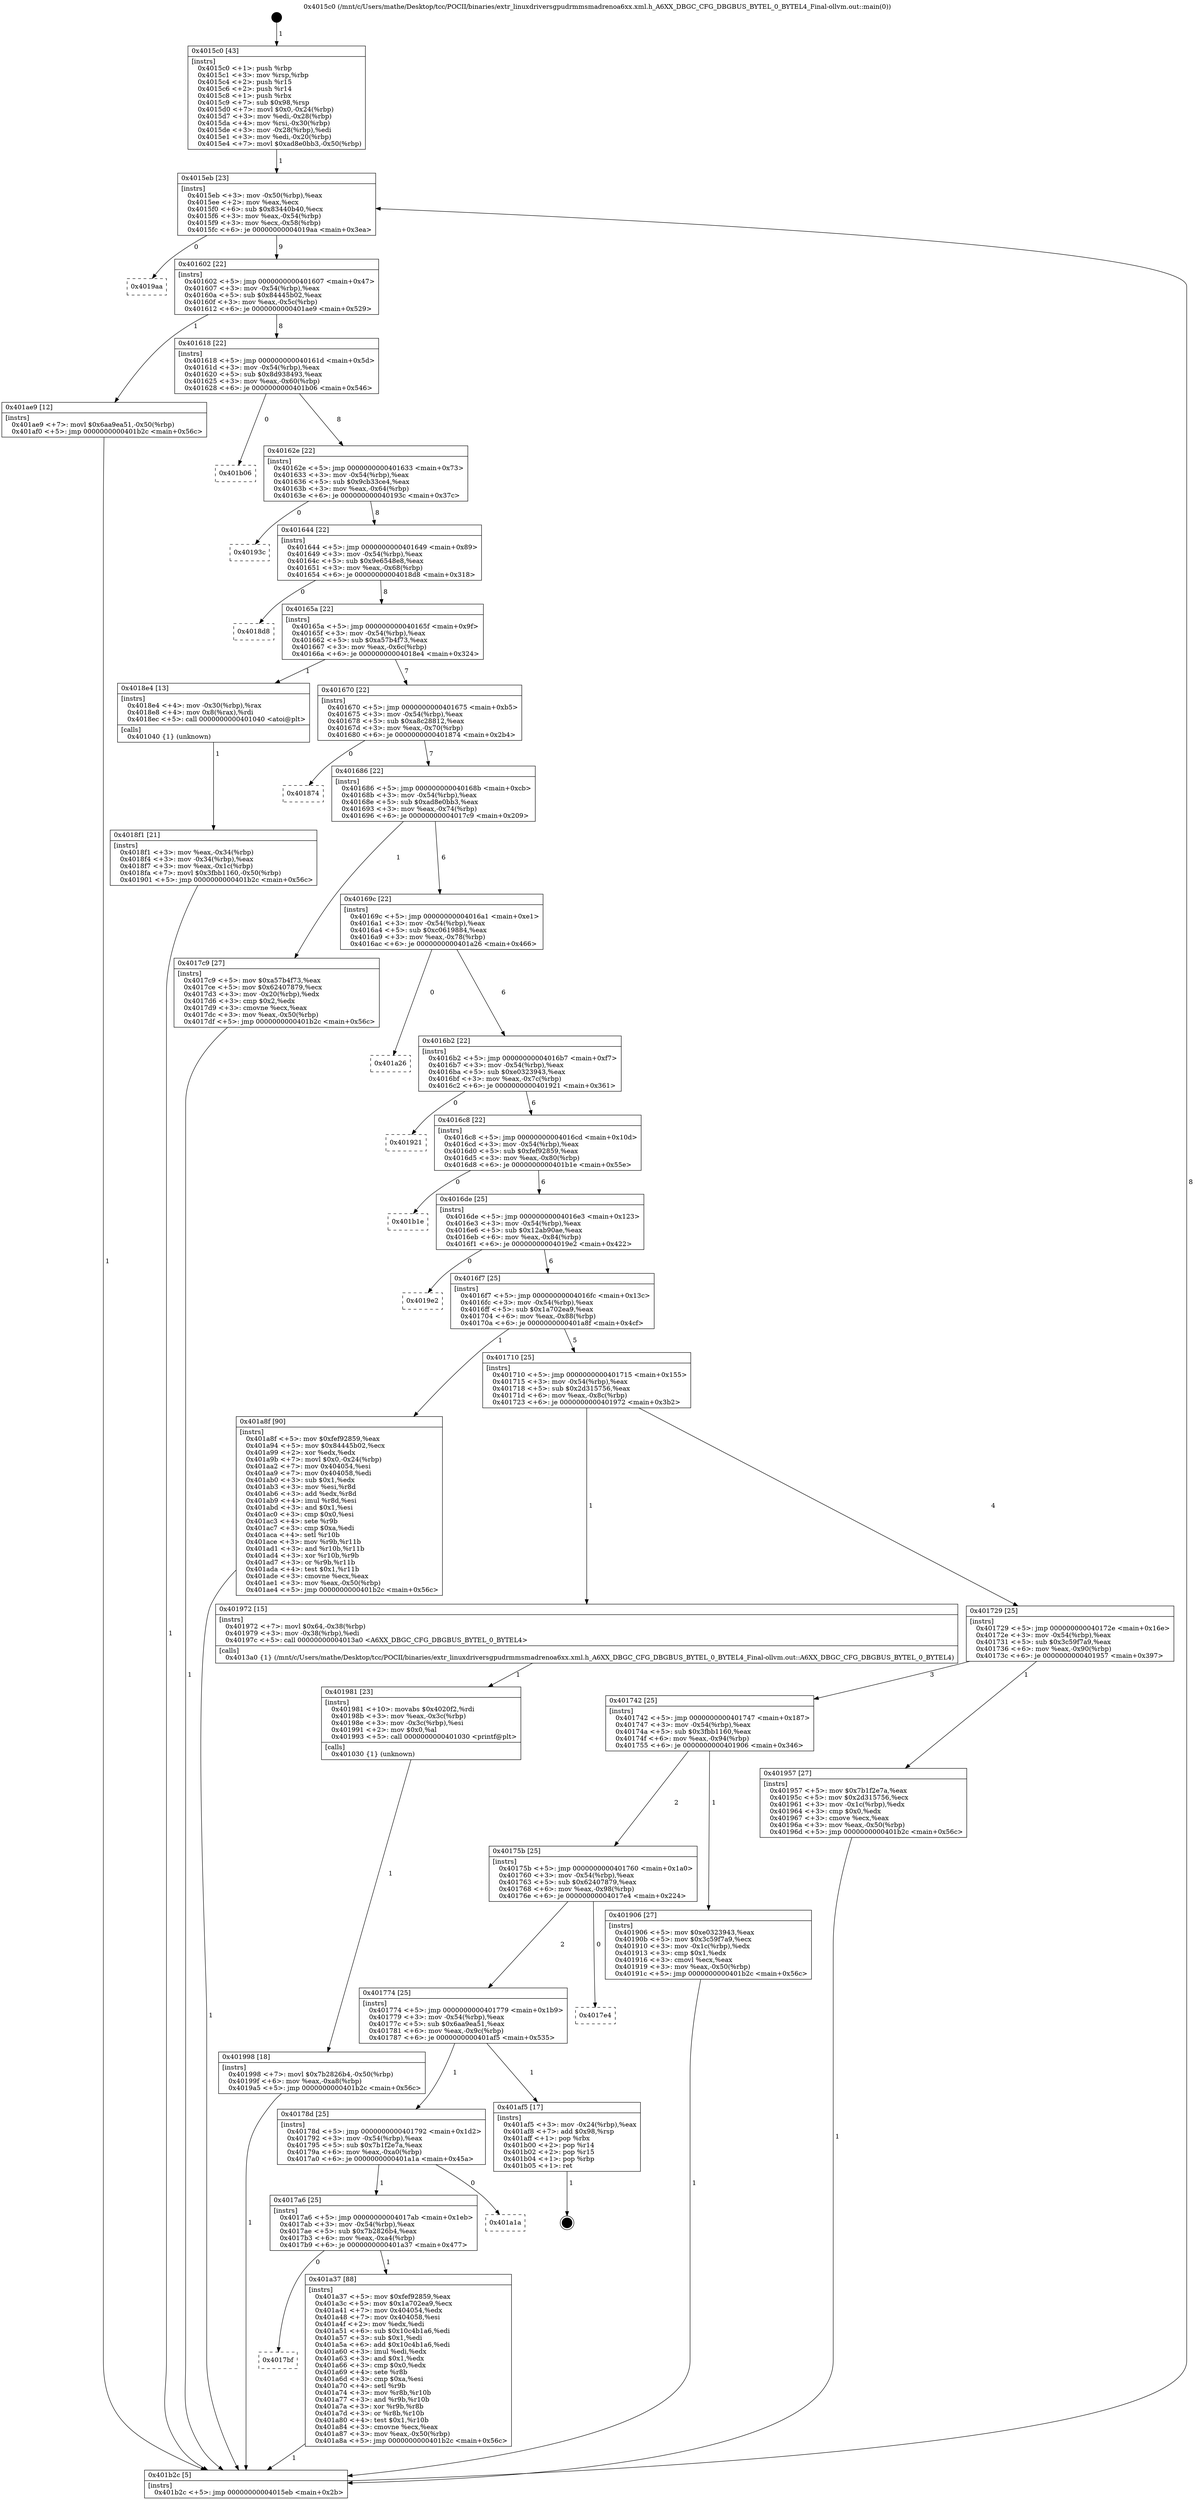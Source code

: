 digraph "0x4015c0" {
  label = "0x4015c0 (/mnt/c/Users/mathe/Desktop/tcc/POCII/binaries/extr_linuxdriversgpudrmmsmadrenoa6xx.xml.h_A6XX_DBGC_CFG_DBGBUS_BYTEL_0_BYTEL4_Final-ollvm.out::main(0))"
  labelloc = "t"
  node[shape=record]

  Entry [label="",width=0.3,height=0.3,shape=circle,fillcolor=black,style=filled]
  "0x4015eb" [label="{
     0x4015eb [23]\l
     | [instrs]\l
     &nbsp;&nbsp;0x4015eb \<+3\>: mov -0x50(%rbp),%eax\l
     &nbsp;&nbsp;0x4015ee \<+2\>: mov %eax,%ecx\l
     &nbsp;&nbsp;0x4015f0 \<+6\>: sub $0x83440b40,%ecx\l
     &nbsp;&nbsp;0x4015f6 \<+3\>: mov %eax,-0x54(%rbp)\l
     &nbsp;&nbsp;0x4015f9 \<+3\>: mov %ecx,-0x58(%rbp)\l
     &nbsp;&nbsp;0x4015fc \<+6\>: je 00000000004019aa \<main+0x3ea\>\l
  }"]
  "0x4019aa" [label="{
     0x4019aa\l
  }", style=dashed]
  "0x401602" [label="{
     0x401602 [22]\l
     | [instrs]\l
     &nbsp;&nbsp;0x401602 \<+5\>: jmp 0000000000401607 \<main+0x47\>\l
     &nbsp;&nbsp;0x401607 \<+3\>: mov -0x54(%rbp),%eax\l
     &nbsp;&nbsp;0x40160a \<+5\>: sub $0x84445b02,%eax\l
     &nbsp;&nbsp;0x40160f \<+3\>: mov %eax,-0x5c(%rbp)\l
     &nbsp;&nbsp;0x401612 \<+6\>: je 0000000000401ae9 \<main+0x529\>\l
  }"]
  Exit [label="",width=0.3,height=0.3,shape=circle,fillcolor=black,style=filled,peripheries=2]
  "0x401ae9" [label="{
     0x401ae9 [12]\l
     | [instrs]\l
     &nbsp;&nbsp;0x401ae9 \<+7\>: movl $0x6aa9ea51,-0x50(%rbp)\l
     &nbsp;&nbsp;0x401af0 \<+5\>: jmp 0000000000401b2c \<main+0x56c\>\l
  }"]
  "0x401618" [label="{
     0x401618 [22]\l
     | [instrs]\l
     &nbsp;&nbsp;0x401618 \<+5\>: jmp 000000000040161d \<main+0x5d\>\l
     &nbsp;&nbsp;0x40161d \<+3\>: mov -0x54(%rbp),%eax\l
     &nbsp;&nbsp;0x401620 \<+5\>: sub $0x8d938493,%eax\l
     &nbsp;&nbsp;0x401625 \<+3\>: mov %eax,-0x60(%rbp)\l
     &nbsp;&nbsp;0x401628 \<+6\>: je 0000000000401b06 \<main+0x546\>\l
  }"]
  "0x4017bf" [label="{
     0x4017bf\l
  }", style=dashed]
  "0x401b06" [label="{
     0x401b06\l
  }", style=dashed]
  "0x40162e" [label="{
     0x40162e [22]\l
     | [instrs]\l
     &nbsp;&nbsp;0x40162e \<+5\>: jmp 0000000000401633 \<main+0x73\>\l
     &nbsp;&nbsp;0x401633 \<+3\>: mov -0x54(%rbp),%eax\l
     &nbsp;&nbsp;0x401636 \<+5\>: sub $0x9cb33ce4,%eax\l
     &nbsp;&nbsp;0x40163b \<+3\>: mov %eax,-0x64(%rbp)\l
     &nbsp;&nbsp;0x40163e \<+6\>: je 000000000040193c \<main+0x37c\>\l
  }"]
  "0x401a37" [label="{
     0x401a37 [88]\l
     | [instrs]\l
     &nbsp;&nbsp;0x401a37 \<+5\>: mov $0xfef92859,%eax\l
     &nbsp;&nbsp;0x401a3c \<+5\>: mov $0x1a702ea9,%ecx\l
     &nbsp;&nbsp;0x401a41 \<+7\>: mov 0x404054,%edx\l
     &nbsp;&nbsp;0x401a48 \<+7\>: mov 0x404058,%esi\l
     &nbsp;&nbsp;0x401a4f \<+2\>: mov %edx,%edi\l
     &nbsp;&nbsp;0x401a51 \<+6\>: sub $0x10c4b1a6,%edi\l
     &nbsp;&nbsp;0x401a57 \<+3\>: sub $0x1,%edi\l
     &nbsp;&nbsp;0x401a5a \<+6\>: add $0x10c4b1a6,%edi\l
     &nbsp;&nbsp;0x401a60 \<+3\>: imul %edi,%edx\l
     &nbsp;&nbsp;0x401a63 \<+3\>: and $0x1,%edx\l
     &nbsp;&nbsp;0x401a66 \<+3\>: cmp $0x0,%edx\l
     &nbsp;&nbsp;0x401a69 \<+4\>: sete %r8b\l
     &nbsp;&nbsp;0x401a6d \<+3\>: cmp $0xa,%esi\l
     &nbsp;&nbsp;0x401a70 \<+4\>: setl %r9b\l
     &nbsp;&nbsp;0x401a74 \<+3\>: mov %r8b,%r10b\l
     &nbsp;&nbsp;0x401a77 \<+3\>: and %r9b,%r10b\l
     &nbsp;&nbsp;0x401a7a \<+3\>: xor %r9b,%r8b\l
     &nbsp;&nbsp;0x401a7d \<+3\>: or %r8b,%r10b\l
     &nbsp;&nbsp;0x401a80 \<+4\>: test $0x1,%r10b\l
     &nbsp;&nbsp;0x401a84 \<+3\>: cmovne %ecx,%eax\l
     &nbsp;&nbsp;0x401a87 \<+3\>: mov %eax,-0x50(%rbp)\l
     &nbsp;&nbsp;0x401a8a \<+5\>: jmp 0000000000401b2c \<main+0x56c\>\l
  }"]
  "0x40193c" [label="{
     0x40193c\l
  }", style=dashed]
  "0x401644" [label="{
     0x401644 [22]\l
     | [instrs]\l
     &nbsp;&nbsp;0x401644 \<+5\>: jmp 0000000000401649 \<main+0x89\>\l
     &nbsp;&nbsp;0x401649 \<+3\>: mov -0x54(%rbp),%eax\l
     &nbsp;&nbsp;0x40164c \<+5\>: sub $0x9e6548e8,%eax\l
     &nbsp;&nbsp;0x401651 \<+3\>: mov %eax,-0x68(%rbp)\l
     &nbsp;&nbsp;0x401654 \<+6\>: je 00000000004018d8 \<main+0x318\>\l
  }"]
  "0x4017a6" [label="{
     0x4017a6 [25]\l
     | [instrs]\l
     &nbsp;&nbsp;0x4017a6 \<+5\>: jmp 00000000004017ab \<main+0x1eb\>\l
     &nbsp;&nbsp;0x4017ab \<+3\>: mov -0x54(%rbp),%eax\l
     &nbsp;&nbsp;0x4017ae \<+5\>: sub $0x7b2826b4,%eax\l
     &nbsp;&nbsp;0x4017b3 \<+6\>: mov %eax,-0xa4(%rbp)\l
     &nbsp;&nbsp;0x4017b9 \<+6\>: je 0000000000401a37 \<main+0x477\>\l
  }"]
  "0x4018d8" [label="{
     0x4018d8\l
  }", style=dashed]
  "0x40165a" [label="{
     0x40165a [22]\l
     | [instrs]\l
     &nbsp;&nbsp;0x40165a \<+5\>: jmp 000000000040165f \<main+0x9f\>\l
     &nbsp;&nbsp;0x40165f \<+3\>: mov -0x54(%rbp),%eax\l
     &nbsp;&nbsp;0x401662 \<+5\>: sub $0xa57b4f73,%eax\l
     &nbsp;&nbsp;0x401667 \<+3\>: mov %eax,-0x6c(%rbp)\l
     &nbsp;&nbsp;0x40166a \<+6\>: je 00000000004018e4 \<main+0x324\>\l
  }"]
  "0x401a1a" [label="{
     0x401a1a\l
  }", style=dashed]
  "0x4018e4" [label="{
     0x4018e4 [13]\l
     | [instrs]\l
     &nbsp;&nbsp;0x4018e4 \<+4\>: mov -0x30(%rbp),%rax\l
     &nbsp;&nbsp;0x4018e8 \<+4\>: mov 0x8(%rax),%rdi\l
     &nbsp;&nbsp;0x4018ec \<+5\>: call 0000000000401040 \<atoi@plt\>\l
     | [calls]\l
     &nbsp;&nbsp;0x401040 \{1\} (unknown)\l
  }"]
  "0x401670" [label="{
     0x401670 [22]\l
     | [instrs]\l
     &nbsp;&nbsp;0x401670 \<+5\>: jmp 0000000000401675 \<main+0xb5\>\l
     &nbsp;&nbsp;0x401675 \<+3\>: mov -0x54(%rbp),%eax\l
     &nbsp;&nbsp;0x401678 \<+5\>: sub $0xa8c28812,%eax\l
     &nbsp;&nbsp;0x40167d \<+3\>: mov %eax,-0x70(%rbp)\l
     &nbsp;&nbsp;0x401680 \<+6\>: je 0000000000401874 \<main+0x2b4\>\l
  }"]
  "0x40178d" [label="{
     0x40178d [25]\l
     | [instrs]\l
     &nbsp;&nbsp;0x40178d \<+5\>: jmp 0000000000401792 \<main+0x1d2\>\l
     &nbsp;&nbsp;0x401792 \<+3\>: mov -0x54(%rbp),%eax\l
     &nbsp;&nbsp;0x401795 \<+5\>: sub $0x7b1f2e7a,%eax\l
     &nbsp;&nbsp;0x40179a \<+6\>: mov %eax,-0xa0(%rbp)\l
     &nbsp;&nbsp;0x4017a0 \<+6\>: je 0000000000401a1a \<main+0x45a\>\l
  }"]
  "0x401874" [label="{
     0x401874\l
  }", style=dashed]
  "0x401686" [label="{
     0x401686 [22]\l
     | [instrs]\l
     &nbsp;&nbsp;0x401686 \<+5\>: jmp 000000000040168b \<main+0xcb\>\l
     &nbsp;&nbsp;0x40168b \<+3\>: mov -0x54(%rbp),%eax\l
     &nbsp;&nbsp;0x40168e \<+5\>: sub $0xad8e0bb3,%eax\l
     &nbsp;&nbsp;0x401693 \<+3\>: mov %eax,-0x74(%rbp)\l
     &nbsp;&nbsp;0x401696 \<+6\>: je 00000000004017c9 \<main+0x209\>\l
  }"]
  "0x401af5" [label="{
     0x401af5 [17]\l
     | [instrs]\l
     &nbsp;&nbsp;0x401af5 \<+3\>: mov -0x24(%rbp),%eax\l
     &nbsp;&nbsp;0x401af8 \<+7\>: add $0x98,%rsp\l
     &nbsp;&nbsp;0x401aff \<+1\>: pop %rbx\l
     &nbsp;&nbsp;0x401b00 \<+2\>: pop %r14\l
     &nbsp;&nbsp;0x401b02 \<+2\>: pop %r15\l
     &nbsp;&nbsp;0x401b04 \<+1\>: pop %rbp\l
     &nbsp;&nbsp;0x401b05 \<+1\>: ret\l
  }"]
  "0x4017c9" [label="{
     0x4017c9 [27]\l
     | [instrs]\l
     &nbsp;&nbsp;0x4017c9 \<+5\>: mov $0xa57b4f73,%eax\l
     &nbsp;&nbsp;0x4017ce \<+5\>: mov $0x62407879,%ecx\l
     &nbsp;&nbsp;0x4017d3 \<+3\>: mov -0x20(%rbp),%edx\l
     &nbsp;&nbsp;0x4017d6 \<+3\>: cmp $0x2,%edx\l
     &nbsp;&nbsp;0x4017d9 \<+3\>: cmovne %ecx,%eax\l
     &nbsp;&nbsp;0x4017dc \<+3\>: mov %eax,-0x50(%rbp)\l
     &nbsp;&nbsp;0x4017df \<+5\>: jmp 0000000000401b2c \<main+0x56c\>\l
  }"]
  "0x40169c" [label="{
     0x40169c [22]\l
     | [instrs]\l
     &nbsp;&nbsp;0x40169c \<+5\>: jmp 00000000004016a1 \<main+0xe1\>\l
     &nbsp;&nbsp;0x4016a1 \<+3\>: mov -0x54(%rbp),%eax\l
     &nbsp;&nbsp;0x4016a4 \<+5\>: sub $0xc0619884,%eax\l
     &nbsp;&nbsp;0x4016a9 \<+3\>: mov %eax,-0x78(%rbp)\l
     &nbsp;&nbsp;0x4016ac \<+6\>: je 0000000000401a26 \<main+0x466\>\l
  }"]
  "0x401b2c" [label="{
     0x401b2c [5]\l
     | [instrs]\l
     &nbsp;&nbsp;0x401b2c \<+5\>: jmp 00000000004015eb \<main+0x2b\>\l
  }"]
  "0x4015c0" [label="{
     0x4015c0 [43]\l
     | [instrs]\l
     &nbsp;&nbsp;0x4015c0 \<+1\>: push %rbp\l
     &nbsp;&nbsp;0x4015c1 \<+3\>: mov %rsp,%rbp\l
     &nbsp;&nbsp;0x4015c4 \<+2\>: push %r15\l
     &nbsp;&nbsp;0x4015c6 \<+2\>: push %r14\l
     &nbsp;&nbsp;0x4015c8 \<+1\>: push %rbx\l
     &nbsp;&nbsp;0x4015c9 \<+7\>: sub $0x98,%rsp\l
     &nbsp;&nbsp;0x4015d0 \<+7\>: movl $0x0,-0x24(%rbp)\l
     &nbsp;&nbsp;0x4015d7 \<+3\>: mov %edi,-0x28(%rbp)\l
     &nbsp;&nbsp;0x4015da \<+4\>: mov %rsi,-0x30(%rbp)\l
     &nbsp;&nbsp;0x4015de \<+3\>: mov -0x28(%rbp),%edi\l
     &nbsp;&nbsp;0x4015e1 \<+3\>: mov %edi,-0x20(%rbp)\l
     &nbsp;&nbsp;0x4015e4 \<+7\>: movl $0xad8e0bb3,-0x50(%rbp)\l
  }"]
  "0x4018f1" [label="{
     0x4018f1 [21]\l
     | [instrs]\l
     &nbsp;&nbsp;0x4018f1 \<+3\>: mov %eax,-0x34(%rbp)\l
     &nbsp;&nbsp;0x4018f4 \<+3\>: mov -0x34(%rbp),%eax\l
     &nbsp;&nbsp;0x4018f7 \<+3\>: mov %eax,-0x1c(%rbp)\l
     &nbsp;&nbsp;0x4018fa \<+7\>: movl $0x3fbb1160,-0x50(%rbp)\l
     &nbsp;&nbsp;0x401901 \<+5\>: jmp 0000000000401b2c \<main+0x56c\>\l
  }"]
  "0x401774" [label="{
     0x401774 [25]\l
     | [instrs]\l
     &nbsp;&nbsp;0x401774 \<+5\>: jmp 0000000000401779 \<main+0x1b9\>\l
     &nbsp;&nbsp;0x401779 \<+3\>: mov -0x54(%rbp),%eax\l
     &nbsp;&nbsp;0x40177c \<+5\>: sub $0x6aa9ea51,%eax\l
     &nbsp;&nbsp;0x401781 \<+6\>: mov %eax,-0x9c(%rbp)\l
     &nbsp;&nbsp;0x401787 \<+6\>: je 0000000000401af5 \<main+0x535\>\l
  }"]
  "0x401a26" [label="{
     0x401a26\l
  }", style=dashed]
  "0x4016b2" [label="{
     0x4016b2 [22]\l
     | [instrs]\l
     &nbsp;&nbsp;0x4016b2 \<+5\>: jmp 00000000004016b7 \<main+0xf7\>\l
     &nbsp;&nbsp;0x4016b7 \<+3\>: mov -0x54(%rbp),%eax\l
     &nbsp;&nbsp;0x4016ba \<+5\>: sub $0xe0323943,%eax\l
     &nbsp;&nbsp;0x4016bf \<+3\>: mov %eax,-0x7c(%rbp)\l
     &nbsp;&nbsp;0x4016c2 \<+6\>: je 0000000000401921 \<main+0x361\>\l
  }"]
  "0x4017e4" [label="{
     0x4017e4\l
  }", style=dashed]
  "0x401921" [label="{
     0x401921\l
  }", style=dashed]
  "0x4016c8" [label="{
     0x4016c8 [22]\l
     | [instrs]\l
     &nbsp;&nbsp;0x4016c8 \<+5\>: jmp 00000000004016cd \<main+0x10d\>\l
     &nbsp;&nbsp;0x4016cd \<+3\>: mov -0x54(%rbp),%eax\l
     &nbsp;&nbsp;0x4016d0 \<+5\>: sub $0xfef92859,%eax\l
     &nbsp;&nbsp;0x4016d5 \<+3\>: mov %eax,-0x80(%rbp)\l
     &nbsp;&nbsp;0x4016d8 \<+6\>: je 0000000000401b1e \<main+0x55e\>\l
  }"]
  "0x401998" [label="{
     0x401998 [18]\l
     | [instrs]\l
     &nbsp;&nbsp;0x401998 \<+7\>: movl $0x7b2826b4,-0x50(%rbp)\l
     &nbsp;&nbsp;0x40199f \<+6\>: mov %eax,-0xa8(%rbp)\l
     &nbsp;&nbsp;0x4019a5 \<+5\>: jmp 0000000000401b2c \<main+0x56c\>\l
  }"]
  "0x401b1e" [label="{
     0x401b1e\l
  }", style=dashed]
  "0x4016de" [label="{
     0x4016de [25]\l
     | [instrs]\l
     &nbsp;&nbsp;0x4016de \<+5\>: jmp 00000000004016e3 \<main+0x123\>\l
     &nbsp;&nbsp;0x4016e3 \<+3\>: mov -0x54(%rbp),%eax\l
     &nbsp;&nbsp;0x4016e6 \<+5\>: sub $0x12ab90ae,%eax\l
     &nbsp;&nbsp;0x4016eb \<+6\>: mov %eax,-0x84(%rbp)\l
     &nbsp;&nbsp;0x4016f1 \<+6\>: je 00000000004019e2 \<main+0x422\>\l
  }"]
  "0x401981" [label="{
     0x401981 [23]\l
     | [instrs]\l
     &nbsp;&nbsp;0x401981 \<+10\>: movabs $0x4020f2,%rdi\l
     &nbsp;&nbsp;0x40198b \<+3\>: mov %eax,-0x3c(%rbp)\l
     &nbsp;&nbsp;0x40198e \<+3\>: mov -0x3c(%rbp),%esi\l
     &nbsp;&nbsp;0x401991 \<+2\>: mov $0x0,%al\l
     &nbsp;&nbsp;0x401993 \<+5\>: call 0000000000401030 \<printf@plt\>\l
     | [calls]\l
     &nbsp;&nbsp;0x401030 \{1\} (unknown)\l
  }"]
  "0x4019e2" [label="{
     0x4019e2\l
  }", style=dashed]
  "0x4016f7" [label="{
     0x4016f7 [25]\l
     | [instrs]\l
     &nbsp;&nbsp;0x4016f7 \<+5\>: jmp 00000000004016fc \<main+0x13c\>\l
     &nbsp;&nbsp;0x4016fc \<+3\>: mov -0x54(%rbp),%eax\l
     &nbsp;&nbsp;0x4016ff \<+5\>: sub $0x1a702ea9,%eax\l
     &nbsp;&nbsp;0x401704 \<+6\>: mov %eax,-0x88(%rbp)\l
     &nbsp;&nbsp;0x40170a \<+6\>: je 0000000000401a8f \<main+0x4cf\>\l
  }"]
  "0x40175b" [label="{
     0x40175b [25]\l
     | [instrs]\l
     &nbsp;&nbsp;0x40175b \<+5\>: jmp 0000000000401760 \<main+0x1a0\>\l
     &nbsp;&nbsp;0x401760 \<+3\>: mov -0x54(%rbp),%eax\l
     &nbsp;&nbsp;0x401763 \<+5\>: sub $0x62407879,%eax\l
     &nbsp;&nbsp;0x401768 \<+6\>: mov %eax,-0x98(%rbp)\l
     &nbsp;&nbsp;0x40176e \<+6\>: je 00000000004017e4 \<main+0x224\>\l
  }"]
  "0x401a8f" [label="{
     0x401a8f [90]\l
     | [instrs]\l
     &nbsp;&nbsp;0x401a8f \<+5\>: mov $0xfef92859,%eax\l
     &nbsp;&nbsp;0x401a94 \<+5\>: mov $0x84445b02,%ecx\l
     &nbsp;&nbsp;0x401a99 \<+2\>: xor %edx,%edx\l
     &nbsp;&nbsp;0x401a9b \<+7\>: movl $0x0,-0x24(%rbp)\l
     &nbsp;&nbsp;0x401aa2 \<+7\>: mov 0x404054,%esi\l
     &nbsp;&nbsp;0x401aa9 \<+7\>: mov 0x404058,%edi\l
     &nbsp;&nbsp;0x401ab0 \<+3\>: sub $0x1,%edx\l
     &nbsp;&nbsp;0x401ab3 \<+3\>: mov %esi,%r8d\l
     &nbsp;&nbsp;0x401ab6 \<+3\>: add %edx,%r8d\l
     &nbsp;&nbsp;0x401ab9 \<+4\>: imul %r8d,%esi\l
     &nbsp;&nbsp;0x401abd \<+3\>: and $0x1,%esi\l
     &nbsp;&nbsp;0x401ac0 \<+3\>: cmp $0x0,%esi\l
     &nbsp;&nbsp;0x401ac3 \<+4\>: sete %r9b\l
     &nbsp;&nbsp;0x401ac7 \<+3\>: cmp $0xa,%edi\l
     &nbsp;&nbsp;0x401aca \<+4\>: setl %r10b\l
     &nbsp;&nbsp;0x401ace \<+3\>: mov %r9b,%r11b\l
     &nbsp;&nbsp;0x401ad1 \<+3\>: and %r10b,%r11b\l
     &nbsp;&nbsp;0x401ad4 \<+3\>: xor %r10b,%r9b\l
     &nbsp;&nbsp;0x401ad7 \<+3\>: or %r9b,%r11b\l
     &nbsp;&nbsp;0x401ada \<+4\>: test $0x1,%r11b\l
     &nbsp;&nbsp;0x401ade \<+3\>: cmovne %ecx,%eax\l
     &nbsp;&nbsp;0x401ae1 \<+3\>: mov %eax,-0x50(%rbp)\l
     &nbsp;&nbsp;0x401ae4 \<+5\>: jmp 0000000000401b2c \<main+0x56c\>\l
  }"]
  "0x401710" [label="{
     0x401710 [25]\l
     | [instrs]\l
     &nbsp;&nbsp;0x401710 \<+5\>: jmp 0000000000401715 \<main+0x155\>\l
     &nbsp;&nbsp;0x401715 \<+3\>: mov -0x54(%rbp),%eax\l
     &nbsp;&nbsp;0x401718 \<+5\>: sub $0x2d315756,%eax\l
     &nbsp;&nbsp;0x40171d \<+6\>: mov %eax,-0x8c(%rbp)\l
     &nbsp;&nbsp;0x401723 \<+6\>: je 0000000000401972 \<main+0x3b2\>\l
  }"]
  "0x401906" [label="{
     0x401906 [27]\l
     | [instrs]\l
     &nbsp;&nbsp;0x401906 \<+5\>: mov $0xe0323943,%eax\l
     &nbsp;&nbsp;0x40190b \<+5\>: mov $0x3c59f7a9,%ecx\l
     &nbsp;&nbsp;0x401910 \<+3\>: mov -0x1c(%rbp),%edx\l
     &nbsp;&nbsp;0x401913 \<+3\>: cmp $0x1,%edx\l
     &nbsp;&nbsp;0x401916 \<+3\>: cmovl %ecx,%eax\l
     &nbsp;&nbsp;0x401919 \<+3\>: mov %eax,-0x50(%rbp)\l
     &nbsp;&nbsp;0x40191c \<+5\>: jmp 0000000000401b2c \<main+0x56c\>\l
  }"]
  "0x401972" [label="{
     0x401972 [15]\l
     | [instrs]\l
     &nbsp;&nbsp;0x401972 \<+7\>: movl $0x64,-0x38(%rbp)\l
     &nbsp;&nbsp;0x401979 \<+3\>: mov -0x38(%rbp),%edi\l
     &nbsp;&nbsp;0x40197c \<+5\>: call 00000000004013a0 \<A6XX_DBGC_CFG_DBGBUS_BYTEL_0_BYTEL4\>\l
     | [calls]\l
     &nbsp;&nbsp;0x4013a0 \{1\} (/mnt/c/Users/mathe/Desktop/tcc/POCII/binaries/extr_linuxdriversgpudrmmsmadrenoa6xx.xml.h_A6XX_DBGC_CFG_DBGBUS_BYTEL_0_BYTEL4_Final-ollvm.out::A6XX_DBGC_CFG_DBGBUS_BYTEL_0_BYTEL4)\l
  }"]
  "0x401729" [label="{
     0x401729 [25]\l
     | [instrs]\l
     &nbsp;&nbsp;0x401729 \<+5\>: jmp 000000000040172e \<main+0x16e\>\l
     &nbsp;&nbsp;0x40172e \<+3\>: mov -0x54(%rbp),%eax\l
     &nbsp;&nbsp;0x401731 \<+5\>: sub $0x3c59f7a9,%eax\l
     &nbsp;&nbsp;0x401736 \<+6\>: mov %eax,-0x90(%rbp)\l
     &nbsp;&nbsp;0x40173c \<+6\>: je 0000000000401957 \<main+0x397\>\l
  }"]
  "0x401742" [label="{
     0x401742 [25]\l
     | [instrs]\l
     &nbsp;&nbsp;0x401742 \<+5\>: jmp 0000000000401747 \<main+0x187\>\l
     &nbsp;&nbsp;0x401747 \<+3\>: mov -0x54(%rbp),%eax\l
     &nbsp;&nbsp;0x40174a \<+5\>: sub $0x3fbb1160,%eax\l
     &nbsp;&nbsp;0x40174f \<+6\>: mov %eax,-0x94(%rbp)\l
     &nbsp;&nbsp;0x401755 \<+6\>: je 0000000000401906 \<main+0x346\>\l
  }"]
  "0x401957" [label="{
     0x401957 [27]\l
     | [instrs]\l
     &nbsp;&nbsp;0x401957 \<+5\>: mov $0x7b1f2e7a,%eax\l
     &nbsp;&nbsp;0x40195c \<+5\>: mov $0x2d315756,%ecx\l
     &nbsp;&nbsp;0x401961 \<+3\>: mov -0x1c(%rbp),%edx\l
     &nbsp;&nbsp;0x401964 \<+3\>: cmp $0x0,%edx\l
     &nbsp;&nbsp;0x401967 \<+3\>: cmove %ecx,%eax\l
     &nbsp;&nbsp;0x40196a \<+3\>: mov %eax,-0x50(%rbp)\l
     &nbsp;&nbsp;0x40196d \<+5\>: jmp 0000000000401b2c \<main+0x56c\>\l
  }"]
  Entry -> "0x4015c0" [label=" 1"]
  "0x4015eb" -> "0x4019aa" [label=" 0"]
  "0x4015eb" -> "0x401602" [label=" 9"]
  "0x401af5" -> Exit [label=" 1"]
  "0x401602" -> "0x401ae9" [label=" 1"]
  "0x401602" -> "0x401618" [label=" 8"]
  "0x401ae9" -> "0x401b2c" [label=" 1"]
  "0x401618" -> "0x401b06" [label=" 0"]
  "0x401618" -> "0x40162e" [label=" 8"]
  "0x401a8f" -> "0x401b2c" [label=" 1"]
  "0x40162e" -> "0x40193c" [label=" 0"]
  "0x40162e" -> "0x401644" [label=" 8"]
  "0x401a37" -> "0x401b2c" [label=" 1"]
  "0x401644" -> "0x4018d8" [label=" 0"]
  "0x401644" -> "0x40165a" [label=" 8"]
  "0x4017a6" -> "0x401a37" [label=" 1"]
  "0x40165a" -> "0x4018e4" [label=" 1"]
  "0x40165a" -> "0x401670" [label=" 7"]
  "0x4017a6" -> "0x4017bf" [label=" 0"]
  "0x401670" -> "0x401874" [label=" 0"]
  "0x401670" -> "0x401686" [label=" 7"]
  "0x40178d" -> "0x401a1a" [label=" 0"]
  "0x401686" -> "0x4017c9" [label=" 1"]
  "0x401686" -> "0x40169c" [label=" 6"]
  "0x4017c9" -> "0x401b2c" [label=" 1"]
  "0x4015c0" -> "0x4015eb" [label=" 1"]
  "0x401b2c" -> "0x4015eb" [label=" 8"]
  "0x4018e4" -> "0x4018f1" [label=" 1"]
  "0x4018f1" -> "0x401b2c" [label=" 1"]
  "0x40178d" -> "0x4017a6" [label=" 1"]
  "0x40169c" -> "0x401a26" [label=" 0"]
  "0x40169c" -> "0x4016b2" [label=" 6"]
  "0x401774" -> "0x401af5" [label=" 1"]
  "0x4016b2" -> "0x401921" [label=" 0"]
  "0x4016b2" -> "0x4016c8" [label=" 6"]
  "0x401774" -> "0x40178d" [label=" 1"]
  "0x4016c8" -> "0x401b1e" [label=" 0"]
  "0x4016c8" -> "0x4016de" [label=" 6"]
  "0x40175b" -> "0x4017e4" [label=" 0"]
  "0x4016de" -> "0x4019e2" [label=" 0"]
  "0x4016de" -> "0x4016f7" [label=" 6"]
  "0x40175b" -> "0x401774" [label=" 2"]
  "0x4016f7" -> "0x401a8f" [label=" 1"]
  "0x4016f7" -> "0x401710" [label=" 5"]
  "0x401998" -> "0x401b2c" [label=" 1"]
  "0x401710" -> "0x401972" [label=" 1"]
  "0x401710" -> "0x401729" [label=" 4"]
  "0x401981" -> "0x401998" [label=" 1"]
  "0x401729" -> "0x401957" [label=" 1"]
  "0x401729" -> "0x401742" [label=" 3"]
  "0x401972" -> "0x401981" [label=" 1"]
  "0x401742" -> "0x401906" [label=" 1"]
  "0x401742" -> "0x40175b" [label=" 2"]
  "0x401906" -> "0x401b2c" [label=" 1"]
  "0x401957" -> "0x401b2c" [label=" 1"]
}
